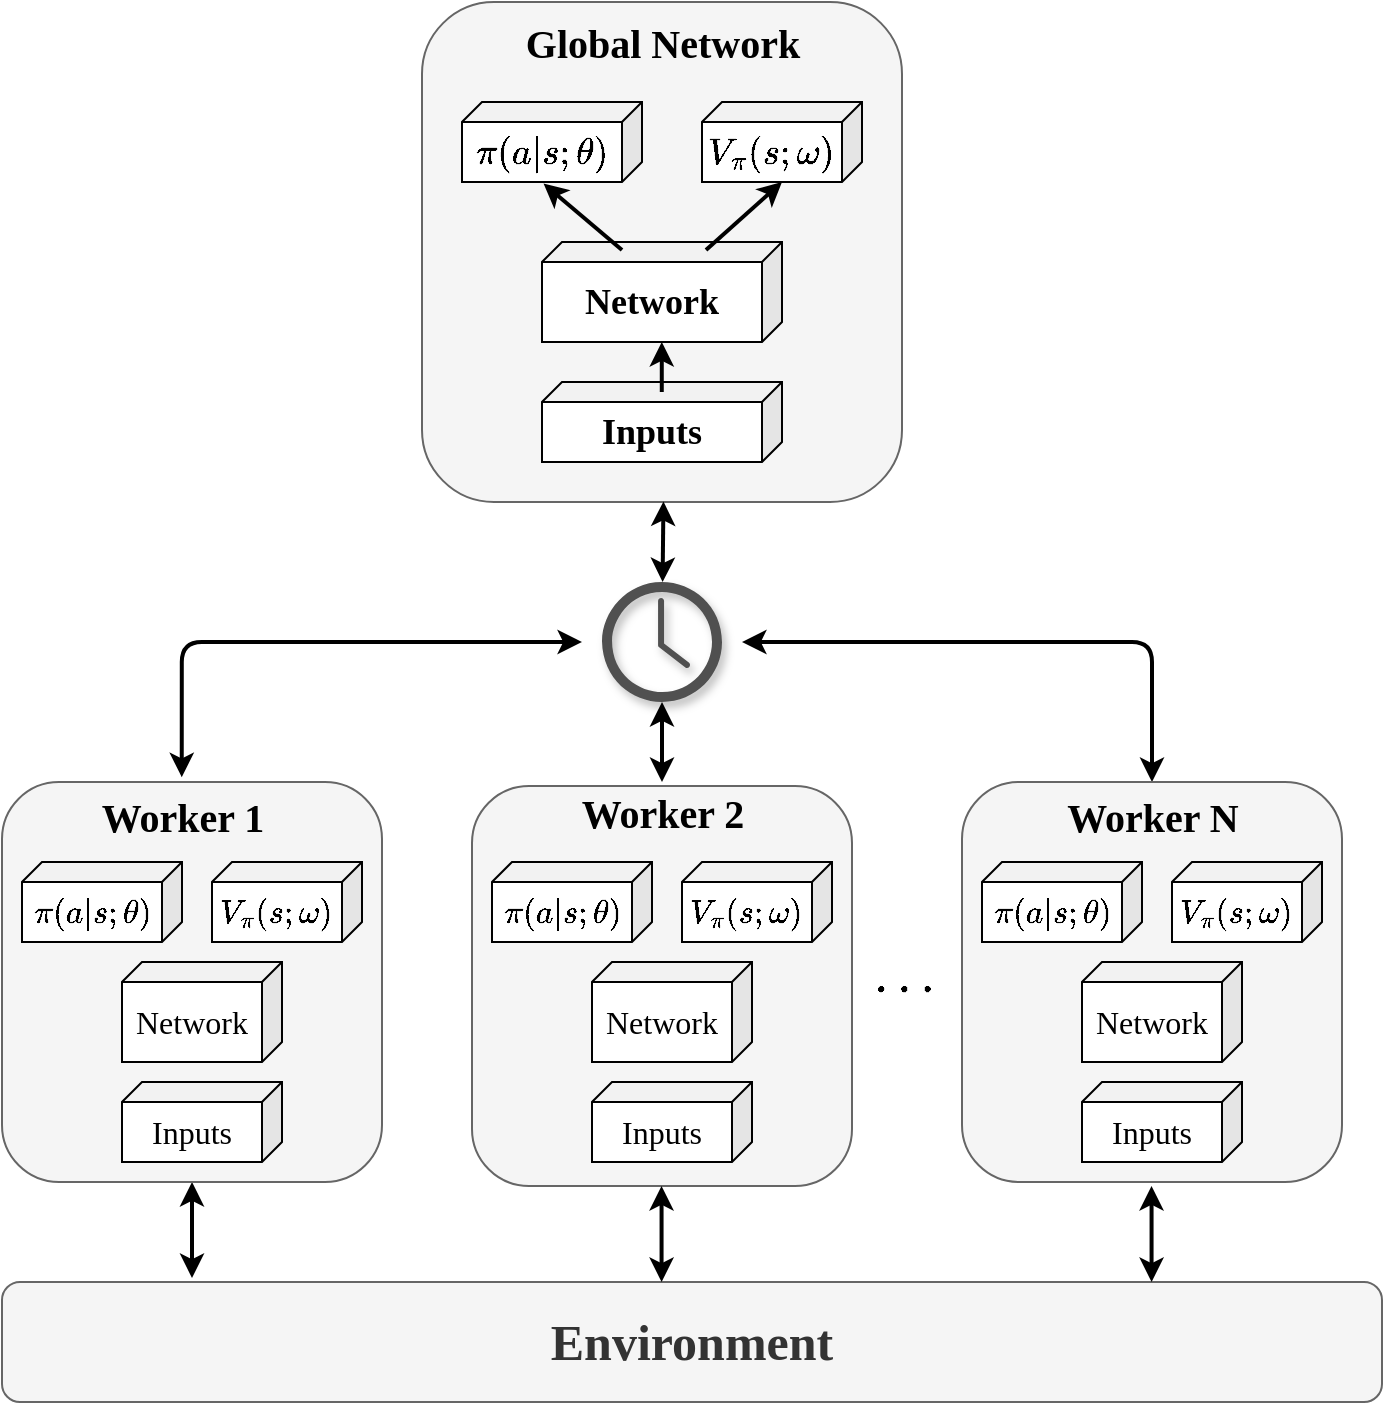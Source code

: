 <mxfile scale="2" border="0">
    <diagram id="DA0le2EcRUOnKL6Dy9h6" name="第 1 页">
        <mxGraphModel dx="1374" dy="782" grid="1" gridSize="10" guides="1" tooltips="1" connect="0" arrows="1" fold="1" page="1" pageScale="1" pageWidth="827" pageHeight="1169" math="1" shadow="0">
            <root>
                <mxCell id="0"/>
                <mxCell id="1" parent="0"/>
                <mxCell id="37" value="" style="rounded=1;whiteSpace=wrap;html=1;shadow=0;fontFamily=Times New Roman;fontSize=20;fillColor=#f5f5f5;strokeColor=#666666;glass=0;sketch=0;fontColor=#333333;" vertex="1" parent="1">
                    <mxGeometry x="305" y="472" width="190" height="200" as="geometry"/>
                </mxCell>
                <mxCell id="20" value="" style="rounded=1;whiteSpace=wrap;html=1;shadow=0;fontFamily=Times New Roman;fontSize=20;fillColor=#f5f5f5;strokeColor=#666666;fontColor=#333333;" vertex="1" parent="1">
                    <mxGeometry x="280" y="80" width="240" height="250" as="geometry"/>
                </mxCell>
                <mxCell id="2" value="Network" style="shape=cube;whiteSpace=wrap;html=1;boundedLbl=1;backgroundOutline=1;darkOpacity=0.05;darkOpacity2=0.1;shadow=0;fontSize=18;fontFamily=Times New Roman;fontStyle=1;size=10;flipH=1;" vertex="1" parent="1">
                    <mxGeometry x="340" y="200" width="120" height="50" as="geometry"/>
                </mxCell>
                <mxCell id="10" value="Inputs" style="shape=cube;whiteSpace=wrap;html=1;boundedLbl=1;backgroundOutline=1;darkOpacity=0.05;darkOpacity2=0.1;shadow=0;fontSize=18;fontFamily=Times New Roman;fontStyle=1;size=10;flipH=1;" vertex="1" parent="1">
                    <mxGeometry x="340" y="270" width="120" height="40" as="geometry"/>
                </mxCell>
                <mxCell id="14" value="$$\pi(a|s; \theta)$$" style="shape=cube;whiteSpace=wrap;html=1;boundedLbl=1;backgroundOutline=1;darkOpacity=0.05;darkOpacity2=0.1;shadow=0;fontSize=18;fontFamily=Times New Roman;fontStyle=1;size=10;flipH=1;" vertex="1" parent="1">
                    <mxGeometry x="300" y="130" width="90" height="40" as="geometry"/>
                </mxCell>
                <mxCell id="15" value="$$V_\pi(s;\omega)$$" style="shape=cube;whiteSpace=wrap;html=1;boundedLbl=1;backgroundOutline=1;darkOpacity=0.05;darkOpacity2=0.1;shadow=0;fontSize=18;fontFamily=Times New Roman;fontStyle=1;size=10;flipH=1;" vertex="1" parent="1">
                    <mxGeometry x="420" y="130" width="80" height="40" as="geometry"/>
                </mxCell>
                <mxCell id="16" value="" style="endArrow=classic;html=1;fontFamily=Times New Roman;fontSize=18;endSize=6;strokeWidth=2;" edge="1" parent="1">
                    <mxGeometry width="50" height="50" relative="1" as="geometry">
                        <mxPoint x="399.89" y="275" as="sourcePoint"/>
                        <mxPoint x="399.89" y="250" as="targetPoint"/>
                    </mxGeometry>
                </mxCell>
                <mxCell id="17" value="" style="endArrow=classic;html=1;fontFamily=Times New Roman;fontSize=18;entryX=0.547;entryY=1.019;entryDx=0;entryDy=0;entryPerimeter=0;strokeWidth=2;" edge="1" parent="1" target="14">
                    <mxGeometry width="50" height="50" relative="1" as="geometry">
                        <mxPoint x="380" y="204" as="sourcePoint"/>
                        <mxPoint x="360" y="170" as="targetPoint"/>
                    </mxGeometry>
                </mxCell>
                <mxCell id="18" value="" style="endArrow=classic;html=1;fontFamily=Times New Roman;fontSize=18;strokeWidth=2;" edge="1" parent="1">
                    <mxGeometry width="50" height="50" relative="1" as="geometry">
                        <mxPoint x="422" y="204" as="sourcePoint"/>
                        <mxPoint x="460" y="170" as="targetPoint"/>
                    </mxGeometry>
                </mxCell>
                <mxCell id="19" value="Global Network" style="text;html=1;align=center;verticalAlign=middle;resizable=0;points=[];autosize=1;strokeColor=none;fillColor=none;fontSize=20;fontFamily=Times New Roman;fontStyle=1" vertex="1" parent="1">
                    <mxGeometry x="325" y="85" width="150" height="30" as="geometry"/>
                </mxCell>
                <mxCell id="24" style="html=1;entryX=0.503;entryY=0.999;entryDx=0;entryDy=0;entryPerimeter=0;fontFamily=Times New Roman;fontSize=20;startArrow=classic;startFill=1;strokeWidth=2;" edge="1" parent="1" source="21" target="20">
                    <mxGeometry relative="1" as="geometry"/>
                </mxCell>
                <mxCell id="21" value="" style="sketch=0;pointerEvents=1;shadow=1;dashed=0;html=1;strokeColor=none;fillColor=#505050;labelPosition=center;verticalLabelPosition=bottom;verticalAlign=top;outlineConnect=0;align=center;shape=mxgraph.office.concepts.clock;fontFamily=Times New Roman;fontSize=20;flipH=0;" vertex="1" parent="1">
                    <mxGeometry x="370" y="370" width="60" height="60" as="geometry"/>
                </mxCell>
                <mxCell id="36" style="edgeStyle=orthogonalEdgeStyle;html=1;fontFamily=Times New Roman;fontSize=25;startArrow=classic;startFill=1;strokeWidth=2;" edge="1" parent="1" source="25">
                    <mxGeometry relative="1" as="geometry">
                        <mxPoint x="165" y="718" as="targetPoint"/>
                        <Array as="points">
                            <mxPoint x="165" y="718"/>
                        </Array>
                    </mxGeometry>
                </mxCell>
                <mxCell id="25" value="" style="rounded=1;whiteSpace=wrap;html=1;shadow=0;fontFamily=Times New Roman;fontSize=20;fillColor=#f5f5f5;strokeColor=#666666;glass=0;sketch=0;fontColor=#333333;" vertex="1" parent="1">
                    <mxGeometry x="70" y="470" width="190" height="200" as="geometry"/>
                </mxCell>
                <mxCell id="26" value="Network" style="shape=cube;whiteSpace=wrap;html=1;boundedLbl=1;backgroundOutline=1;darkOpacity=0.05;darkOpacity2=0.1;shadow=0;fontSize=16;fontFamily=Times New Roman;fontStyle=0;size=10;flipH=1;" vertex="1" parent="1">
                    <mxGeometry x="130" y="560" width="80" height="50" as="geometry"/>
                </mxCell>
                <mxCell id="27" value="Inputs" style="shape=cube;whiteSpace=wrap;html=1;boundedLbl=1;backgroundOutline=1;darkOpacity=0.05;darkOpacity2=0.1;shadow=0;fontSize=16;fontFamily=Times New Roman;fontStyle=0;size=10;flipH=1;" vertex="1" parent="1">
                    <mxGeometry x="130" y="620" width="80" height="40" as="geometry"/>
                </mxCell>
                <mxCell id="28" value="$$\pi(a|s; \theta)$$" style="shape=cube;whiteSpace=wrap;html=1;boundedLbl=1;backgroundOutline=1;darkOpacity=0.05;darkOpacity2=0.1;shadow=0;fontSize=16;fontFamily=Times New Roman;fontStyle=0;size=10;flipH=1;" vertex="1" parent="1">
                    <mxGeometry x="80" y="510" width="80" height="40" as="geometry"/>
                </mxCell>
                <mxCell id="29" value="$$V_\pi(s;\omega)$$" style="shape=cube;whiteSpace=wrap;html=1;boundedLbl=1;backgroundOutline=1;darkOpacity=0.05;darkOpacity2=0.1;shadow=0;fontSize=16;fontFamily=Times New Roman;fontStyle=0;size=10;flipH=1;" vertex="1" parent="1">
                    <mxGeometry x="175" y="510" width="75" height="40" as="geometry"/>
                </mxCell>
                <mxCell id="49" style="edgeStyle=orthogonalEdgeStyle;html=1;fontFamily=Times New Roman;fontSize=25;startArrow=classic;startFill=1;exitX=0.473;exitY=-0.012;exitDx=0;exitDy=0;exitPerimeter=0;strokeWidth=2;" edge="1" parent="1" source="25">
                    <mxGeometry relative="1" as="geometry">
                        <mxPoint x="170" y="440" as="sourcePoint"/>
                        <mxPoint x="360" y="400" as="targetPoint"/>
                        <Array as="points">
                            <mxPoint x="160" y="400"/>
                        </Array>
                    </mxGeometry>
                </mxCell>
                <mxCell id="33" value="Worker 1" style="text;html=1;align=center;verticalAlign=middle;resizable=0;points=[];autosize=1;strokeColor=none;fillColor=none;fontSize=20;fontFamily=Times New Roman;fontStyle=1" vertex="1" parent="1">
                    <mxGeometry x="110" y="472" width="100" height="30" as="geometry"/>
                </mxCell>
                <mxCell id="35" value="&lt;font style=&quot;font-size: 25px&quot;&gt;Environment&lt;/font&gt;" style="rounded=1;whiteSpace=wrap;html=1;shadow=0;sketch=0;fontFamily=Times New Roman;fontSize=16;fillColor=#f5f5f5;strokeColor=#666666;fontStyle=1;fontColor=#333333;" vertex="1" parent="1">
                    <mxGeometry x="70" y="720" width="690" height="60" as="geometry"/>
                </mxCell>
                <mxCell id="38" value="Network" style="shape=cube;whiteSpace=wrap;html=1;boundedLbl=1;backgroundOutline=1;darkOpacity=0.05;darkOpacity2=0.1;shadow=0;fontSize=16;fontFamily=Times New Roman;fontStyle=0;size=10;flipH=1;" vertex="1" parent="1">
                    <mxGeometry x="365" y="560" width="80" height="50" as="geometry"/>
                </mxCell>
                <mxCell id="39" value="Inputs" style="shape=cube;whiteSpace=wrap;html=1;boundedLbl=1;backgroundOutline=1;darkOpacity=0.05;darkOpacity2=0.1;shadow=0;fontSize=16;fontFamily=Times New Roman;fontStyle=0;size=10;flipH=1;" vertex="1" parent="1">
                    <mxGeometry x="365" y="620" width="80" height="40" as="geometry"/>
                </mxCell>
                <mxCell id="40" value="$$\pi(a|s; \theta)$$" style="shape=cube;whiteSpace=wrap;html=1;boundedLbl=1;backgroundOutline=1;darkOpacity=0.05;darkOpacity2=0.1;shadow=0;fontSize=16;fontFamily=Times New Roman;fontStyle=0;size=10;flipH=1;" vertex="1" parent="1">
                    <mxGeometry x="315" y="510" width="80" height="40" as="geometry"/>
                </mxCell>
                <mxCell id="41" value="$$V_\pi(s;\omega)$$" style="shape=cube;whiteSpace=wrap;html=1;boundedLbl=1;backgroundOutline=1;darkOpacity=0.05;darkOpacity2=0.1;shadow=0;fontSize=16;fontFamily=Times New Roman;fontStyle=0;size=10;flipH=1;" vertex="1" parent="1">
                    <mxGeometry x="410" y="510" width="75" height="40" as="geometry"/>
                </mxCell>
                <mxCell id="50" style="edgeStyle=orthogonalEdgeStyle;html=1;fontFamily=Times New Roman;fontSize=25;startArrow=classic;startFill=1;strokeWidth=2;" edge="1" parent="1" source="42" target="21">
                    <mxGeometry relative="1" as="geometry"/>
                </mxCell>
                <mxCell id="42" value="Worker 2" style="text;html=1;align=center;verticalAlign=middle;resizable=0;points=[];autosize=1;strokeColor=none;fillColor=none;fontSize=20;fontFamily=Times New Roman;fontStyle=1" vertex="1" parent="1">
                    <mxGeometry x="350" y="470" width="100" height="30" as="geometry"/>
                </mxCell>
                <mxCell id="51" style="edgeStyle=orthogonalEdgeStyle;html=1;fontFamily=Times New Roman;fontSize=25;startArrow=classic;startFill=1;strokeWidth=2;" edge="1" parent="1" source="43">
                    <mxGeometry relative="1" as="geometry">
                        <mxPoint x="440" y="400" as="targetPoint"/>
                        <Array as="points">
                            <mxPoint x="645" y="400"/>
                        </Array>
                    </mxGeometry>
                </mxCell>
                <mxCell id="43" value="" style="rounded=1;whiteSpace=wrap;html=1;shadow=0;fontFamily=Times New Roman;fontSize=20;fillColor=#f5f5f5;strokeColor=#666666;glass=0;sketch=0;fontColor=#333333;" vertex="1" parent="1">
                    <mxGeometry x="550" y="470" width="190" height="200" as="geometry"/>
                </mxCell>
                <mxCell id="44" value="Network" style="shape=cube;whiteSpace=wrap;html=1;boundedLbl=1;backgroundOutline=1;darkOpacity=0.05;darkOpacity2=0.1;shadow=0;fontSize=16;fontFamily=Times New Roman;fontStyle=0;size=10;flipH=1;" vertex="1" parent="1">
                    <mxGeometry x="610" y="560" width="80" height="50" as="geometry"/>
                </mxCell>
                <mxCell id="45" value="Inputs" style="shape=cube;whiteSpace=wrap;html=1;boundedLbl=1;backgroundOutline=1;darkOpacity=0.05;darkOpacity2=0.1;shadow=0;fontSize=16;fontFamily=Times New Roman;fontStyle=0;size=10;flipH=1;" vertex="1" parent="1">
                    <mxGeometry x="610" y="620" width="80" height="40" as="geometry"/>
                </mxCell>
                <mxCell id="46" value="$$\pi(a|s; \theta)$$" style="shape=cube;whiteSpace=wrap;html=1;boundedLbl=1;backgroundOutline=1;darkOpacity=0.05;darkOpacity2=0.1;shadow=0;fontSize=16;fontFamily=Times New Roman;fontStyle=0;size=10;flipH=1;" vertex="1" parent="1">
                    <mxGeometry x="560" y="510" width="80" height="40" as="geometry"/>
                </mxCell>
                <mxCell id="47" value="$$V_\pi(s;\omega)$$" style="shape=cube;whiteSpace=wrap;html=1;boundedLbl=1;backgroundOutline=1;darkOpacity=0.05;darkOpacity2=0.1;shadow=0;fontSize=16;fontFamily=Times New Roman;fontStyle=0;size=10;flipH=1;" vertex="1" parent="1">
                    <mxGeometry x="655" y="510" width="75" height="40" as="geometry"/>
                </mxCell>
                <mxCell id="48" value="Worker N" style="text;html=1;align=center;verticalAlign=middle;resizable=0;points=[];autosize=1;strokeColor=none;fillColor=none;fontSize=20;fontFamily=Times New Roman;fontStyle=1" vertex="1" parent="1">
                    <mxGeometry x="595" y="472" width="100" height="30" as="geometry"/>
                </mxCell>
                <mxCell id="52" style="edgeStyle=orthogonalEdgeStyle;html=1;fontFamily=Times New Roman;fontSize=25;startArrow=classic;startFill=1;strokeWidth=2;" edge="1" parent="1">
                    <mxGeometry relative="1" as="geometry">
                        <mxPoint x="399.76" y="672.0" as="sourcePoint"/>
                        <mxPoint x="399.76" y="720" as="targetPoint"/>
                        <Array as="points">
                            <mxPoint x="399.76" y="720"/>
                        </Array>
                    </mxGeometry>
                </mxCell>
                <mxCell id="53" style="edgeStyle=orthogonalEdgeStyle;html=1;fontFamily=Times New Roman;fontSize=25;startArrow=classic;startFill=1;strokeWidth=2;" edge="1" parent="1">
                    <mxGeometry relative="1" as="geometry">
                        <mxPoint x="644.76" y="672.0" as="sourcePoint"/>
                        <mxPoint x="644.76" y="720" as="targetPoint"/>
                        <Array as="points">
                            <mxPoint x="644.76" y="720"/>
                        </Array>
                    </mxGeometry>
                </mxCell>
                <mxCell id="54" value="$$\dots$$" style="text;html=1;align=center;verticalAlign=middle;resizable=0;points=[];autosize=1;strokeColor=none;fillColor=none;fontSize=25;fontFamily=Times New Roman;" vertex="1" parent="1">
                    <mxGeometry x="466" y="547" width="110" height="40" as="geometry"/>
                </mxCell>
            </root>
        </mxGraphModel>
    </diagram>
</mxfile>